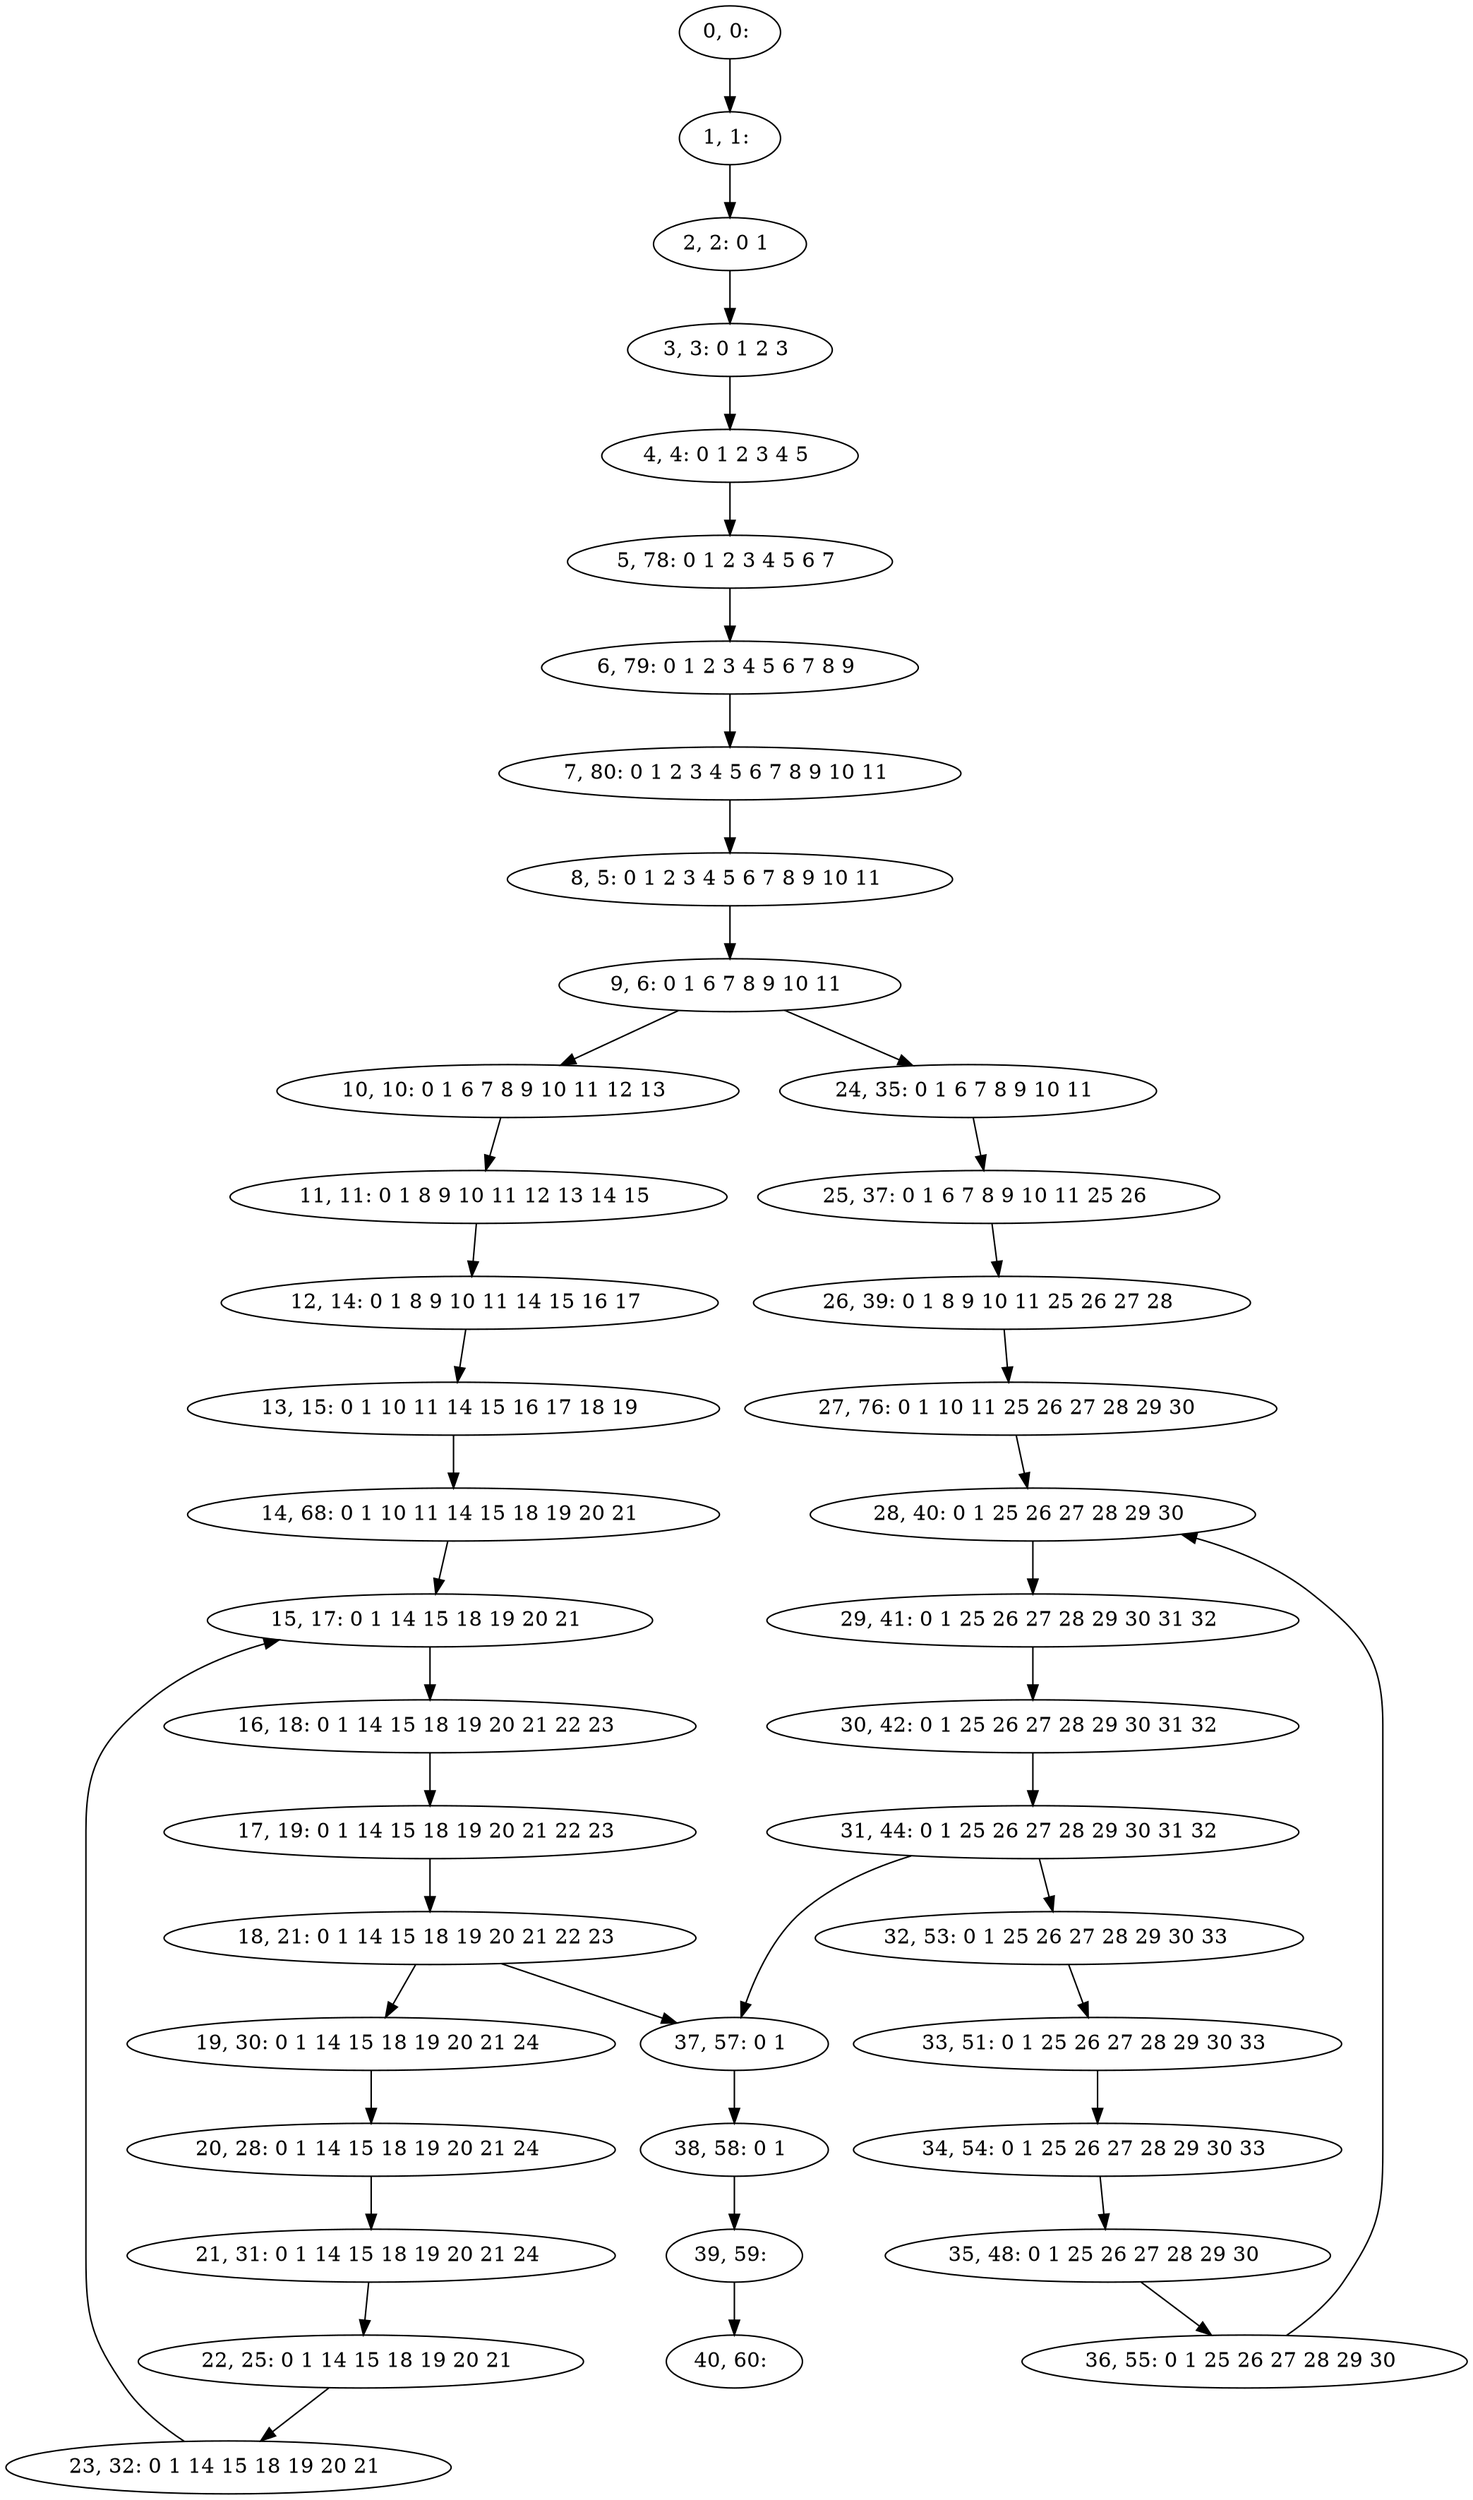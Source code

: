 digraph G {
0[label="0, 0: "];
1[label="1, 1: "];
2[label="2, 2: 0 1 "];
3[label="3, 3: 0 1 2 3 "];
4[label="4, 4: 0 1 2 3 4 5 "];
5[label="5, 78: 0 1 2 3 4 5 6 7 "];
6[label="6, 79: 0 1 2 3 4 5 6 7 8 9 "];
7[label="7, 80: 0 1 2 3 4 5 6 7 8 9 10 11 "];
8[label="8, 5: 0 1 2 3 4 5 6 7 8 9 10 11 "];
9[label="9, 6: 0 1 6 7 8 9 10 11 "];
10[label="10, 10: 0 1 6 7 8 9 10 11 12 13 "];
11[label="11, 11: 0 1 8 9 10 11 12 13 14 15 "];
12[label="12, 14: 0 1 8 9 10 11 14 15 16 17 "];
13[label="13, 15: 0 1 10 11 14 15 16 17 18 19 "];
14[label="14, 68: 0 1 10 11 14 15 18 19 20 21 "];
15[label="15, 17: 0 1 14 15 18 19 20 21 "];
16[label="16, 18: 0 1 14 15 18 19 20 21 22 23 "];
17[label="17, 19: 0 1 14 15 18 19 20 21 22 23 "];
18[label="18, 21: 0 1 14 15 18 19 20 21 22 23 "];
19[label="19, 30: 0 1 14 15 18 19 20 21 24 "];
20[label="20, 28: 0 1 14 15 18 19 20 21 24 "];
21[label="21, 31: 0 1 14 15 18 19 20 21 24 "];
22[label="22, 25: 0 1 14 15 18 19 20 21 "];
23[label="23, 32: 0 1 14 15 18 19 20 21 "];
24[label="24, 35: 0 1 6 7 8 9 10 11 "];
25[label="25, 37: 0 1 6 7 8 9 10 11 25 26 "];
26[label="26, 39: 0 1 8 9 10 11 25 26 27 28 "];
27[label="27, 76: 0 1 10 11 25 26 27 28 29 30 "];
28[label="28, 40: 0 1 25 26 27 28 29 30 "];
29[label="29, 41: 0 1 25 26 27 28 29 30 31 32 "];
30[label="30, 42: 0 1 25 26 27 28 29 30 31 32 "];
31[label="31, 44: 0 1 25 26 27 28 29 30 31 32 "];
32[label="32, 53: 0 1 25 26 27 28 29 30 33 "];
33[label="33, 51: 0 1 25 26 27 28 29 30 33 "];
34[label="34, 54: 0 1 25 26 27 28 29 30 33 "];
35[label="35, 48: 0 1 25 26 27 28 29 30 "];
36[label="36, 55: 0 1 25 26 27 28 29 30 "];
37[label="37, 57: 0 1 "];
38[label="38, 58: 0 1 "];
39[label="39, 59: "];
40[label="40, 60: "];
0->1 ;
1->2 ;
2->3 ;
3->4 ;
4->5 ;
5->6 ;
6->7 ;
7->8 ;
8->9 ;
9->10 ;
9->24 ;
10->11 ;
11->12 ;
12->13 ;
13->14 ;
14->15 ;
15->16 ;
16->17 ;
17->18 ;
18->19 ;
18->37 ;
19->20 ;
20->21 ;
21->22 ;
22->23 ;
23->15 ;
24->25 ;
25->26 ;
26->27 ;
27->28 ;
28->29 ;
29->30 ;
30->31 ;
31->32 ;
31->37 ;
32->33 ;
33->34 ;
34->35 ;
35->36 ;
36->28 ;
37->38 ;
38->39 ;
39->40 ;
}
